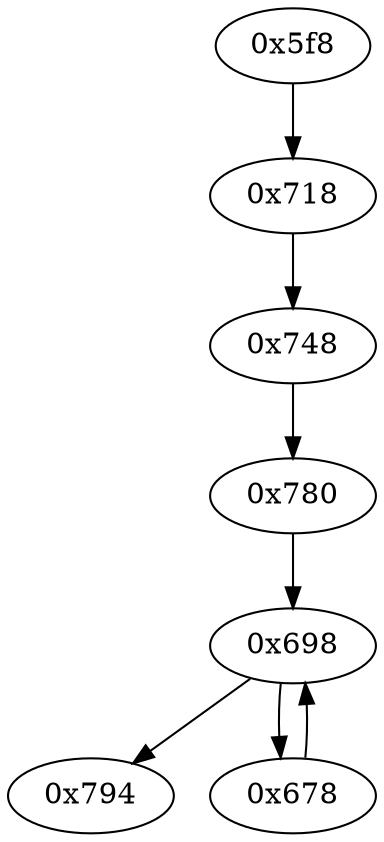strict digraph "" {
	"0x698"	 [opcode="[u'str', u'str', u'ldr', u'ldrb', u'strb', u'ldr', u'ldr', u'ldrb', u'cmp', u'mov']"];
	"0x794"	 [opcode="[u'ldr', u'ldr', u'add', u'bl', u'mov', u'sub', u'pop']"];
	"0x698" -> "0x794";
	"0x678"	 [opcode="[u'ldrb', u'ldr', u'add', u'ldr', u'ldr', u'add']"];
	"0x698" -> "0x678";
	"0x718"	 [opcode="[u'ldrb', u'ldrb', u'eor', u'tst', u'mov', u'mov', u'cmp', u'mov', u'mov', u'cmp', u'mov', u'b']"];
	"0x748"	 [opcode="[u'ldr', u'str', u'mov', u'b']"];
	"0x718" -> "0x748";
	"0x780"	 [opcode="[u'ldr', u'ldr', u'mov', u'b']"];
	"0x780" -> "0x698";
	"0x748" -> "0x780";
	"0x678" -> "0x698";
	"0x5f8"	 [opcode="[u'push', u'add', u'sub', u'ldr', u'mov', u'ldr', u'rsb', u'mvn', u'mul', u'mvn', u'mvn', u'ldr', u'orr', u'ldr', u'ldr', u'cmn', \
u'ldr', u'mov', u'mov', u'cmp', u'mov', u'cmn', u'mov', u'mov', u'cmp', u'mov', u'strb', u'strb', u'teq', u'ldr', u'mov', u'b']"];
	"0x5f8" -> "0x718";
}
